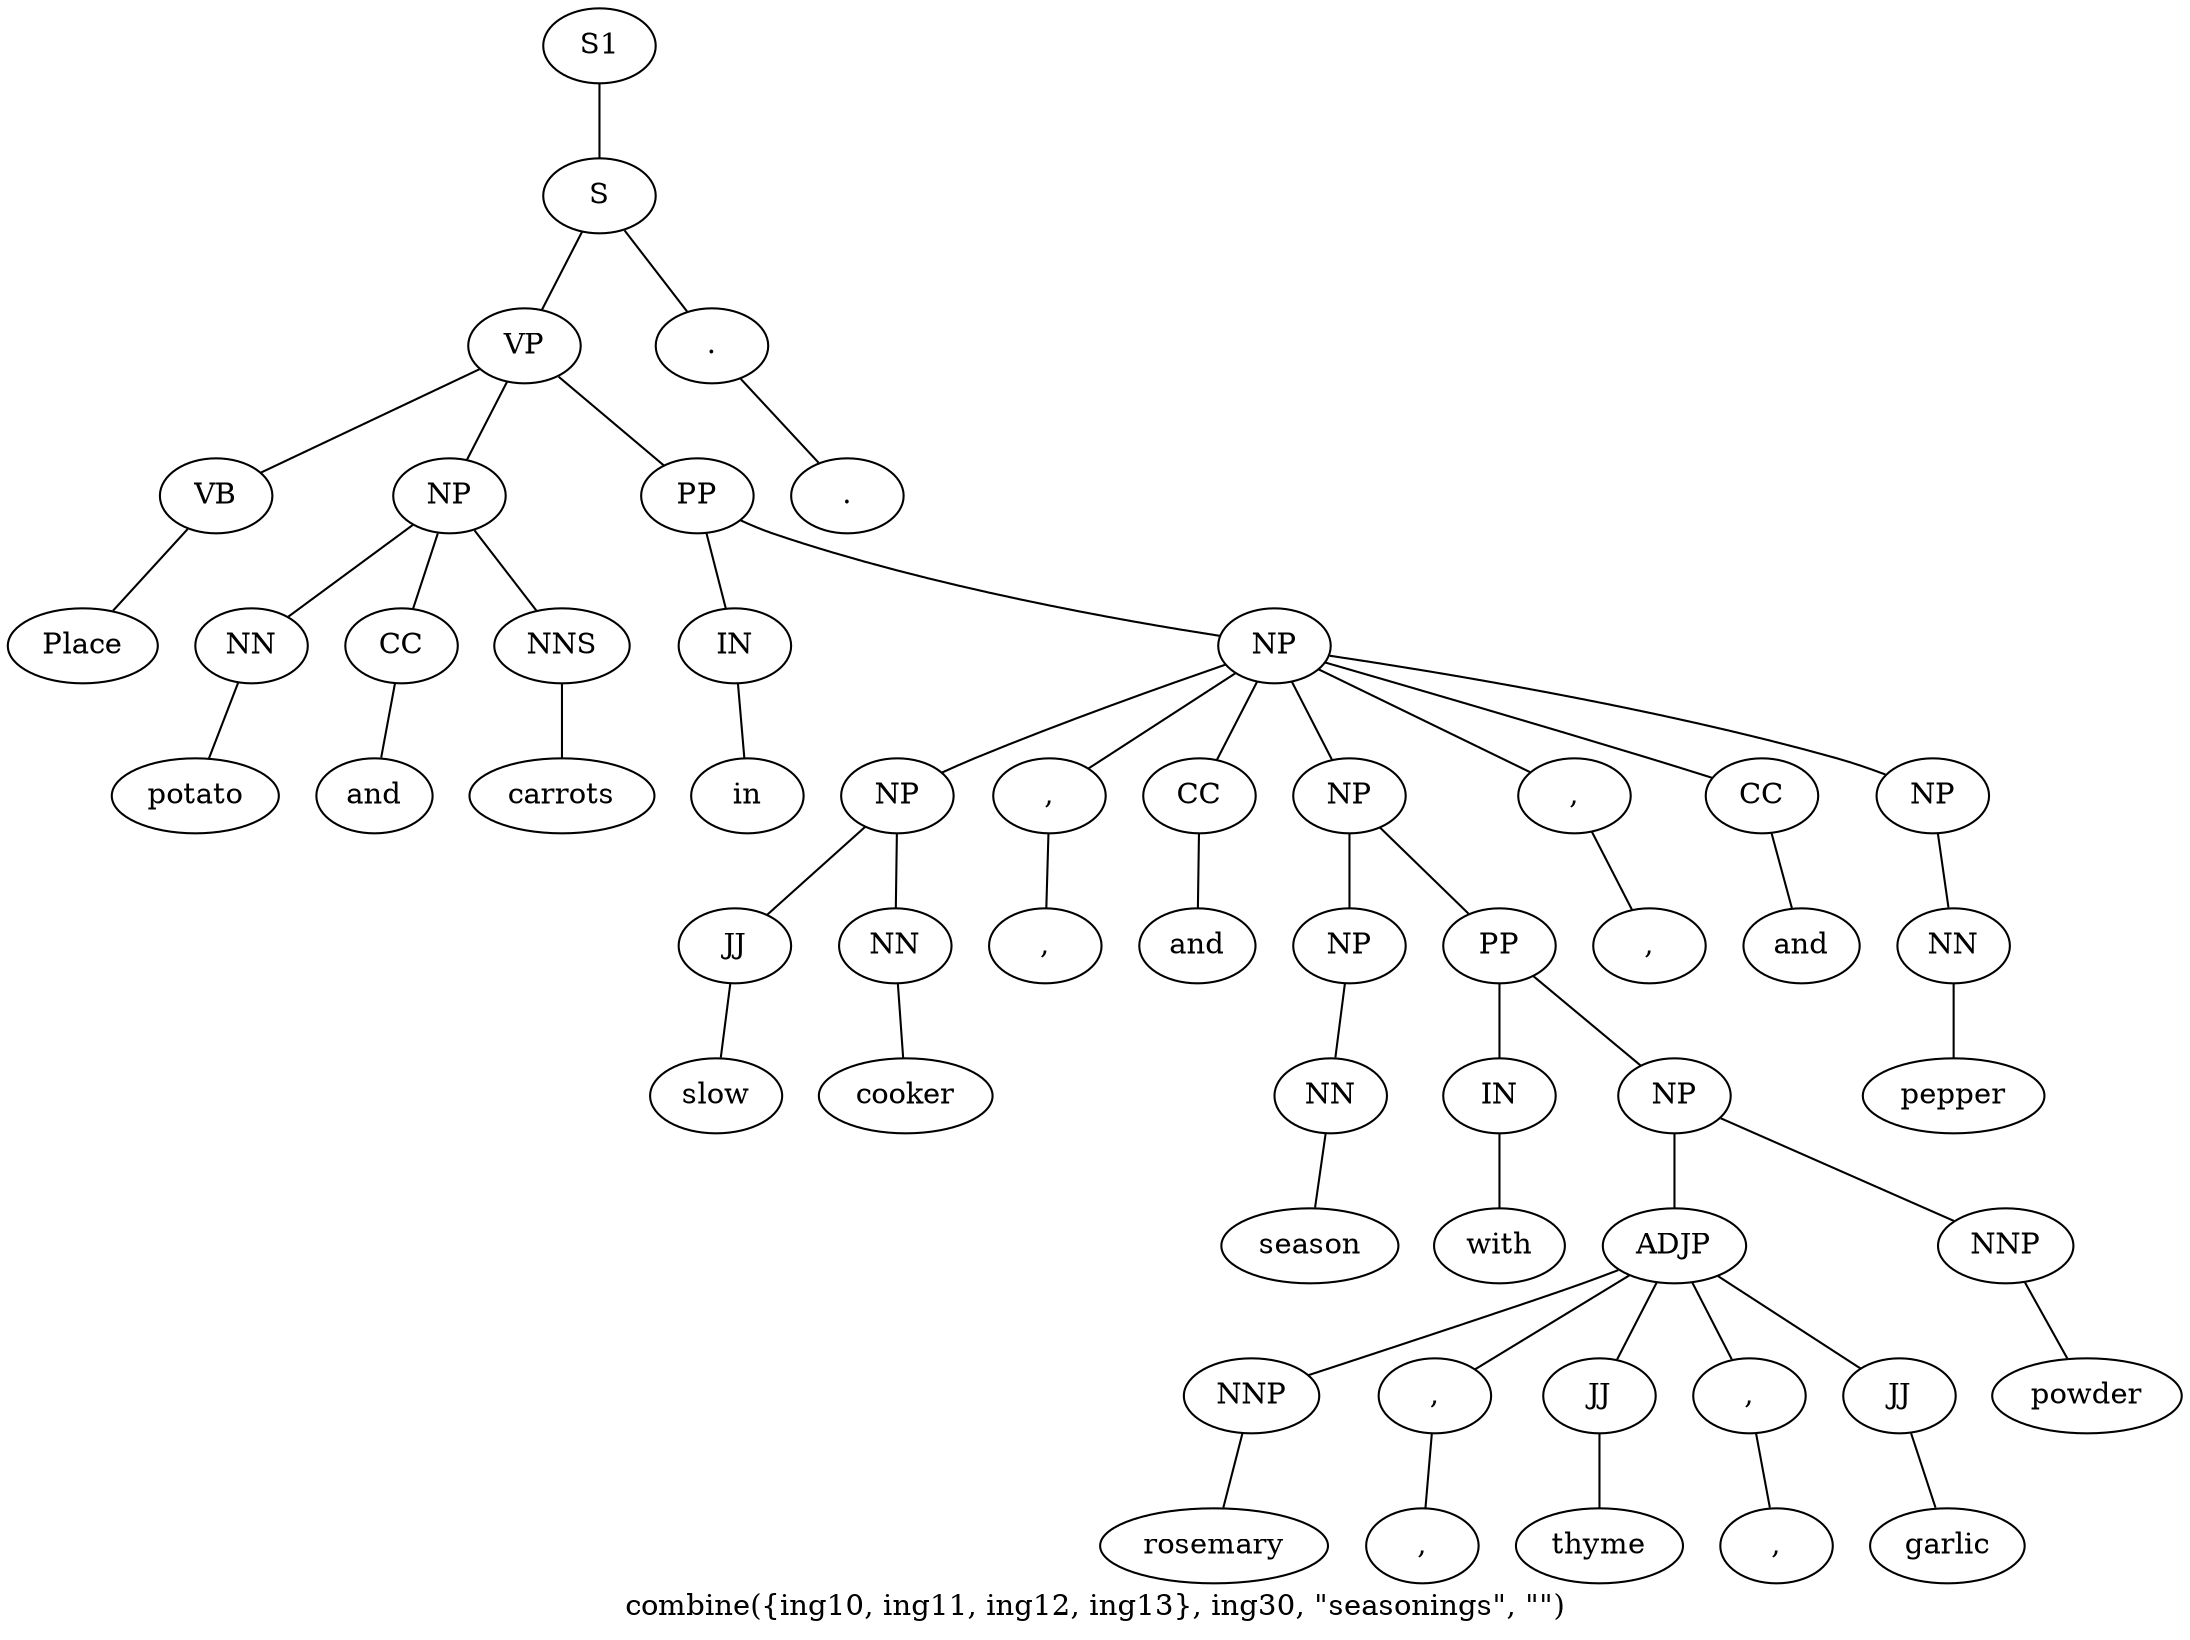 graph SyntaxGraph {
	label = "combine({ing10, ing11, ing12, ing13}, ing30, \"seasonings\", \"\")";
	Node0 [label="S1"];
	Node1 [label="S"];
	Node2 [label="VP"];
	Node3 [label="VB"];
	Node4 [label="Place"];
	Node5 [label="NP"];
	Node6 [label="NN"];
	Node7 [label="potato"];
	Node8 [label="CC"];
	Node9 [label="and"];
	Node10 [label="NNS"];
	Node11 [label="carrots"];
	Node12 [label="PP"];
	Node13 [label="IN"];
	Node14 [label="in"];
	Node15 [label="NP"];
	Node16 [label="NP"];
	Node17 [label="JJ"];
	Node18 [label="slow"];
	Node19 [label="NN"];
	Node20 [label="cooker"];
	Node21 [label=","];
	Node22 [label=","];
	Node23 [label="CC"];
	Node24 [label="and"];
	Node25 [label="NP"];
	Node26 [label="NP"];
	Node27 [label="NN"];
	Node28 [label="season"];
	Node29 [label="PP"];
	Node30 [label="IN"];
	Node31 [label="with"];
	Node32 [label="NP"];
	Node33 [label="ADJP"];
	Node34 [label="NNP"];
	Node35 [label="rosemary"];
	Node36 [label=","];
	Node37 [label=","];
	Node38 [label="JJ"];
	Node39 [label="thyme"];
	Node40 [label=","];
	Node41 [label=","];
	Node42 [label="JJ"];
	Node43 [label="garlic"];
	Node44 [label="NNP"];
	Node45 [label="powder"];
	Node46 [label=","];
	Node47 [label=","];
	Node48 [label="CC"];
	Node49 [label="and"];
	Node50 [label="NP"];
	Node51 [label="NN"];
	Node52 [label="pepper"];
	Node53 [label="."];
	Node54 [label="."];

	Node0 -- Node1;
	Node1 -- Node2;
	Node1 -- Node53;
	Node2 -- Node3;
	Node2 -- Node5;
	Node2 -- Node12;
	Node3 -- Node4;
	Node5 -- Node6;
	Node5 -- Node8;
	Node5 -- Node10;
	Node6 -- Node7;
	Node8 -- Node9;
	Node10 -- Node11;
	Node12 -- Node13;
	Node12 -- Node15;
	Node13 -- Node14;
	Node15 -- Node16;
	Node15 -- Node21;
	Node15 -- Node23;
	Node15 -- Node25;
	Node15 -- Node46;
	Node15 -- Node48;
	Node15 -- Node50;
	Node16 -- Node17;
	Node16 -- Node19;
	Node17 -- Node18;
	Node19 -- Node20;
	Node21 -- Node22;
	Node23 -- Node24;
	Node25 -- Node26;
	Node25 -- Node29;
	Node26 -- Node27;
	Node27 -- Node28;
	Node29 -- Node30;
	Node29 -- Node32;
	Node30 -- Node31;
	Node32 -- Node33;
	Node32 -- Node44;
	Node33 -- Node34;
	Node33 -- Node36;
	Node33 -- Node38;
	Node33 -- Node40;
	Node33 -- Node42;
	Node34 -- Node35;
	Node36 -- Node37;
	Node38 -- Node39;
	Node40 -- Node41;
	Node42 -- Node43;
	Node44 -- Node45;
	Node46 -- Node47;
	Node48 -- Node49;
	Node50 -- Node51;
	Node51 -- Node52;
	Node53 -- Node54;
}